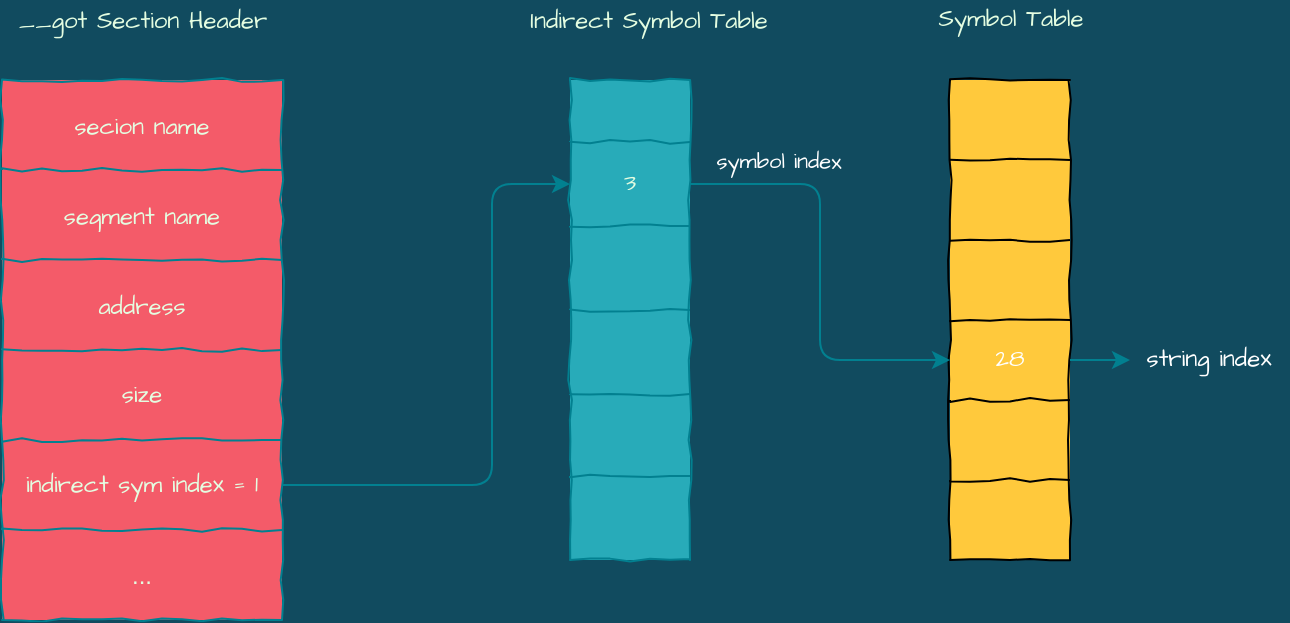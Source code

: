<mxfile version="14.1.2" type="github">
  <diagram id="vkNS-ux78XkrAzjE5yEm" name="Page-1">
    <mxGraphModel dx="786" dy="427" grid="1" gridSize="10" guides="1" tooltips="1" connect="1" arrows="1" fold="1" page="1" pageScale="1" pageWidth="827" pageHeight="1169" background="#114B5F" math="0" shadow="0">
      <root>
        <mxCell id="0" />
        <mxCell id="1" parent="0" />
        <mxCell id="_N30-8KWYY2U87UxxjHT-1" value="" style="shape=table;html=1;whiteSpace=wrap;startSize=0;container=1;collapsible=0;childLayout=tableLayout;fontFamily=Architects Daughter;fontSource=https%3A%2F%2Ffonts.googleapis.com%2Fcss%3Ffamily%3DArchitects%2BDaughter;comic=1;fillColor=#F45B69;strokeColor=#028090;fontColor=#E4FDE1;" parent="1" vertex="1">
          <mxGeometry x="132" y="90" width="140" height="270" as="geometry" />
        </mxCell>
        <mxCell id="_N30-8KWYY2U87UxxjHT-2" value="" style="shape=partialRectangle;html=1;whiteSpace=wrap;collapsible=0;dropTarget=0;pointerEvents=0;fillColor=none;top=0;left=0;bottom=0;right=0;points=[[0,0.5],[1,0.5]];portConstraint=eastwest;strokeColor=#028090;fontColor=#E4FDE1;" parent="_N30-8KWYY2U87UxxjHT-1" vertex="1">
          <mxGeometry width="140" height="45" as="geometry" />
        </mxCell>
        <mxCell id="_N30-8KWYY2U87UxxjHT-3" value="&lt;font face=&quot;Architects Daughter&quot; data-font-src=&quot;https://fonts.googleapis.com/css?family=Architects+Daughter&quot;&gt;secion name&lt;/font&gt;" style="shape=partialRectangle;html=1;whiteSpace=wrap;connectable=0;overflow=hidden;fillColor=none;top=0;left=0;bottom=0;right=0;strokeColor=#028090;fontColor=#E4FDE1;" parent="_N30-8KWYY2U87UxxjHT-2" vertex="1">
          <mxGeometry width="140" height="45" as="geometry" />
        </mxCell>
        <mxCell id="_N30-8KWYY2U87UxxjHT-4" value="" style="shape=partialRectangle;html=1;whiteSpace=wrap;collapsible=0;dropTarget=0;pointerEvents=0;fillColor=none;top=0;left=0;bottom=0;right=0;points=[[0,0.5],[1,0.5]];portConstraint=eastwest;strokeColor=#028090;fontColor=#E4FDE1;" parent="_N30-8KWYY2U87UxxjHT-1" vertex="1">
          <mxGeometry y="45" width="140" height="45" as="geometry" />
        </mxCell>
        <mxCell id="_N30-8KWYY2U87UxxjHT-5" value="&lt;font face=&quot;Architects Daughter&quot;&gt;segment name&lt;/font&gt;" style="shape=partialRectangle;html=1;whiteSpace=wrap;connectable=0;overflow=hidden;fillColor=none;top=0;left=0;bottom=0;right=0;strokeColor=#028090;fontColor=#E4FDE1;" parent="_N30-8KWYY2U87UxxjHT-4" vertex="1">
          <mxGeometry width="140" height="45" as="geometry" />
        </mxCell>
        <mxCell id="_N30-8KWYY2U87UxxjHT-6" value="" style="shape=partialRectangle;html=1;whiteSpace=wrap;collapsible=0;dropTarget=0;pointerEvents=0;fillColor=none;top=0;left=0;bottom=0;right=0;points=[[0,0.5],[1,0.5]];portConstraint=eastwest;strokeColor=#028090;fontColor=#E4FDE1;" parent="_N30-8KWYY2U87UxxjHT-1" vertex="1">
          <mxGeometry y="90" width="140" height="45" as="geometry" />
        </mxCell>
        <mxCell id="_N30-8KWYY2U87UxxjHT-7" value="&lt;font face=&quot;Architects Daughter&quot; data-font-src=&quot;https://fonts.googleapis.com/css?family=Architects+Daughter&quot;&gt;address&lt;/font&gt;" style="shape=partialRectangle;html=1;whiteSpace=wrap;connectable=0;overflow=hidden;fillColor=none;top=0;left=0;bottom=0;right=0;strokeColor=#028090;fontColor=#E4FDE1;" parent="_N30-8KWYY2U87UxxjHT-6" vertex="1">
          <mxGeometry width="140" height="45" as="geometry" />
        </mxCell>
        <mxCell id="_N30-8KWYY2U87UxxjHT-8" value="" style="shape=partialRectangle;html=1;whiteSpace=wrap;collapsible=0;dropTarget=0;pointerEvents=0;fillColor=none;top=0;left=0;bottom=0;right=0;points=[[0,0.5],[1,0.5]];portConstraint=eastwest;strokeColor=#028090;fontColor=#E4FDE1;" parent="_N30-8KWYY2U87UxxjHT-1" vertex="1">
          <mxGeometry y="135" width="140" height="45" as="geometry" />
        </mxCell>
        <mxCell id="_N30-8KWYY2U87UxxjHT-9" value="size" style="shape=partialRectangle;html=1;whiteSpace=wrap;connectable=0;overflow=hidden;fillColor=none;top=0;left=0;bottom=0;right=0;fontFamily=Architects Daughter;fontSource=https%3A%2F%2Ffonts.googleapis.com%2Fcss%3Ffamily%3DArchitects%2BDaughter;strokeColor=#028090;fontColor=#E4FDE1;" parent="_N30-8KWYY2U87UxxjHT-8" vertex="1">
          <mxGeometry width="140" height="45" as="geometry" />
        </mxCell>
        <mxCell id="_N30-8KWYY2U87UxxjHT-10" value="" style="shape=partialRectangle;html=1;whiteSpace=wrap;collapsible=0;dropTarget=0;pointerEvents=0;fillColor=none;top=0;left=0;bottom=0;right=0;points=[[0,0.5],[1,0.5]];portConstraint=eastwest;strokeColor=#028090;fontColor=#E4FDE1;" parent="_N30-8KWYY2U87UxxjHT-1" vertex="1">
          <mxGeometry y="180" width="140" height="45" as="geometry" />
        </mxCell>
        <mxCell id="_N30-8KWYY2U87UxxjHT-11" value="indirect sym index = 1" style="shape=partialRectangle;html=1;whiteSpace=wrap;connectable=0;overflow=hidden;fillColor=none;top=0;left=0;bottom=0;right=0;fontFamily=Architects Daughter;fontSource=https%3A%2F%2Ffonts.googleapis.com%2Fcss%3Ffamily%3DArchitects%2BDaughter;strokeColor=#028090;fontColor=#E4FDE1;" parent="_N30-8KWYY2U87UxxjHT-10" vertex="1">
          <mxGeometry width="140" height="45" as="geometry" />
        </mxCell>
        <mxCell id="_N30-8KWYY2U87UxxjHT-12" style="shape=partialRectangle;html=1;whiteSpace=wrap;collapsible=0;dropTarget=0;pointerEvents=0;fillColor=none;top=0;left=0;bottom=0;right=0;points=[[0,0.5],[1,0.5]];portConstraint=eastwest;strokeColor=#028090;fontColor=#E4FDE1;" parent="_N30-8KWYY2U87UxxjHT-1" vertex="1">
          <mxGeometry y="225" width="140" height="45" as="geometry" />
        </mxCell>
        <mxCell id="_N30-8KWYY2U87UxxjHT-13" value="..." style="shape=partialRectangle;html=1;whiteSpace=wrap;connectable=0;overflow=hidden;fillColor=none;top=0;left=0;bottom=0;right=0;strokeColor=#028090;fontColor=#E4FDE1;" parent="_N30-8KWYY2U87UxxjHT-12" vertex="1">
          <mxGeometry width="140" height="45" as="geometry" />
        </mxCell>
        <mxCell id="_N30-8KWYY2U87UxxjHT-15" value="&lt;font face=&quot;Architects Daughter&quot; data-font-src=&quot;https://fonts.googleapis.com/css?family=Architects+Daughter&quot;&gt;__got Section Header&lt;/font&gt;" style="text;html=1;align=center;verticalAlign=middle;resizable=0;points=[];autosize=1;fontColor=#E4FDE1;" parent="1" vertex="1">
          <mxGeometry x="132" y="50" width="140" height="20" as="geometry" />
        </mxCell>
        <mxCell id="PgL75ExUxGhHG7wn5KcB-3" value="" style="shape=table;html=1;whiteSpace=wrap;startSize=0;container=1;collapsible=0;childLayout=tableLayout;strokeColor=#028090;fontColor=#E4FDE1;comic=1;fillColor=#28ABB9;" parent="1" vertex="1">
          <mxGeometry x="416" y="90" width="60" height="240" as="geometry" />
        </mxCell>
        <mxCell id="PgL75ExUxGhHG7wn5KcB-4" value="" style="shape=partialRectangle;html=1;whiteSpace=wrap;collapsible=0;dropTarget=0;pointerEvents=0;fillColor=none;top=0;left=0;bottom=0;right=0;points=[[0,0.5],[1,0.5]];portConstraint=eastwest;strokeColor=#028090;fontColor=#E4FDE1;" parent="PgL75ExUxGhHG7wn5KcB-3" vertex="1">
          <mxGeometry width="60" height="31" as="geometry" />
        </mxCell>
        <mxCell id="PgL75ExUxGhHG7wn5KcB-5" value="" style="shape=partialRectangle;html=1;whiteSpace=wrap;connectable=0;overflow=hidden;fillColor=none;top=0;left=0;bottom=0;right=0;strokeColor=#028090;fontColor=#E4FDE1;" parent="PgL75ExUxGhHG7wn5KcB-4" vertex="1">
          <mxGeometry width="60" height="31" as="geometry" />
        </mxCell>
        <mxCell id="PgL75ExUxGhHG7wn5KcB-6" value="" style="shape=partialRectangle;html=1;whiteSpace=wrap;collapsible=0;dropTarget=0;pointerEvents=0;fillColor=none;top=0;left=0;bottom=0;right=0;points=[[0,0.5],[1,0.5]];portConstraint=eastwest;strokeColor=#028090;fontColor=#E4FDE1;" parent="PgL75ExUxGhHG7wn5KcB-3" vertex="1">
          <mxGeometry y="31" width="60" height="42" as="geometry" />
        </mxCell>
        <mxCell id="PgL75ExUxGhHG7wn5KcB-7" value="3" style="shape=partialRectangle;html=1;whiteSpace=wrap;connectable=0;overflow=hidden;fillColor=none;top=0;left=0;bottom=0;right=0;strokeColor=#028090;fontColor=#E4FDE1;fontFamily=Architects Daughter;fontSource=https%3A%2F%2Ffonts.googleapis.com%2Fcss%3Ffamily%3DArchitects%2BDaughter;" parent="PgL75ExUxGhHG7wn5KcB-6" vertex="1">
          <mxGeometry width="60" height="42" as="geometry" />
        </mxCell>
        <mxCell id="PgL75ExUxGhHG7wn5KcB-8" value="" style="shape=partialRectangle;html=1;whiteSpace=wrap;collapsible=0;dropTarget=0;pointerEvents=0;fillColor=none;top=0;left=0;bottom=0;right=0;points=[[0,0.5],[1,0.5]];portConstraint=eastwest;strokeColor=#028090;fontColor=#E4FDE1;" parent="PgL75ExUxGhHG7wn5KcB-3" vertex="1">
          <mxGeometry y="73" width="60" height="42" as="geometry" />
        </mxCell>
        <mxCell id="PgL75ExUxGhHG7wn5KcB-9" value="" style="shape=partialRectangle;html=1;whiteSpace=wrap;connectable=0;overflow=hidden;fillColor=none;top=0;left=0;bottom=0;right=0;strokeColor=#028090;fontColor=#E4FDE1;fontFamily=Architects Daughter;fontSource=https%3A%2F%2Ffonts.googleapis.com%2Fcss%3Ffamily%3DArchitects%2BDaughter;" parent="PgL75ExUxGhHG7wn5KcB-8" vertex="1">
          <mxGeometry width="60" height="42" as="geometry" />
        </mxCell>
        <mxCell id="PgL75ExUxGhHG7wn5KcB-10" value="" style="shape=partialRectangle;html=1;whiteSpace=wrap;collapsible=0;dropTarget=0;pointerEvents=0;fillColor=none;top=0;left=0;bottom=0;right=0;points=[[0,0.5],[1,0.5]];portConstraint=eastwest;strokeColor=#028090;fontColor=#E4FDE1;" parent="PgL75ExUxGhHG7wn5KcB-3" vertex="1">
          <mxGeometry y="115" width="60" height="42" as="geometry" />
        </mxCell>
        <mxCell id="PgL75ExUxGhHG7wn5KcB-11" value="" style="shape=partialRectangle;html=1;whiteSpace=wrap;connectable=0;overflow=hidden;fillColor=none;top=0;left=0;bottom=0;right=0;strokeColor=#028090;fontColor=#E4FDE1;" parent="PgL75ExUxGhHG7wn5KcB-10" vertex="1">
          <mxGeometry width="60" height="42" as="geometry" />
        </mxCell>
        <mxCell id="PgL75ExUxGhHG7wn5KcB-12" value="" style="shape=partialRectangle;html=1;whiteSpace=wrap;collapsible=0;dropTarget=0;pointerEvents=0;fillColor=none;top=0;left=0;bottom=0;right=0;points=[[0,0.5],[1,0.5]];portConstraint=eastwest;strokeColor=#028090;fontColor=#E4FDE1;" parent="PgL75ExUxGhHG7wn5KcB-3" vertex="1">
          <mxGeometry y="157" width="60" height="41" as="geometry" />
        </mxCell>
        <mxCell id="PgL75ExUxGhHG7wn5KcB-13" value="" style="shape=partialRectangle;html=1;whiteSpace=wrap;connectable=0;overflow=hidden;fillColor=none;top=0;left=0;bottom=0;right=0;strokeColor=#028090;fontColor=#E4FDE1;" parent="PgL75ExUxGhHG7wn5KcB-12" vertex="1">
          <mxGeometry width="60" height="41" as="geometry" />
        </mxCell>
        <mxCell id="PgL75ExUxGhHG7wn5KcB-14" value="" style="shape=partialRectangle;html=1;whiteSpace=wrap;collapsible=0;dropTarget=0;pointerEvents=0;fillColor=none;top=0;left=0;bottom=0;right=0;points=[[0,0.5],[1,0.5]];portConstraint=eastwest;strokeColor=#028090;fontColor=#E4FDE1;" parent="PgL75ExUxGhHG7wn5KcB-3" vertex="1">
          <mxGeometry y="198" width="60" height="42" as="geometry" />
        </mxCell>
        <mxCell id="PgL75ExUxGhHG7wn5KcB-15" value="" style="shape=partialRectangle;html=1;whiteSpace=wrap;connectable=0;overflow=hidden;fillColor=none;top=0;left=0;bottom=0;right=0;strokeColor=#028090;fontColor=#E4FDE1;" parent="PgL75ExUxGhHG7wn5KcB-14" vertex="1">
          <mxGeometry width="60" height="42" as="geometry" />
        </mxCell>
        <mxCell id="PgL75ExUxGhHG7wn5KcB-16" value="&lt;font face=&quot;Architects Daughter&quot; data-font-src=&quot;https://fonts.googleapis.com/css?family=Architects+Daughter&quot;&gt;Indirect Symbol Table&lt;/font&gt;" style="text;html=1;align=center;verticalAlign=middle;resizable=0;points=[];autosize=1;fontColor=#E4FDE1;" parent="1" vertex="1">
          <mxGeometry x="390" y="50" width="130" height="20" as="geometry" />
        </mxCell>
        <mxCell id="PgL75ExUxGhHG7wn5KcB-18" style="edgeStyle=orthogonalEdgeStyle;curved=0;rounded=1;sketch=0;orthogonalLoop=1;jettySize=auto;html=1;exitX=1;exitY=0.5;exitDx=0;exitDy=0;entryX=0;entryY=0.5;entryDx=0;entryDy=0;strokeColor=#028090;fillColor=#F45B69;fontColor=#E4FDE1;labelBackgroundColor=#114B5F;" parent="1" source="_N30-8KWYY2U87UxxjHT-10" target="PgL75ExUxGhHG7wn5KcB-6" edge="1">
          <mxGeometry relative="1" as="geometry">
            <Array as="points">
              <mxPoint x="377" y="293" />
              <mxPoint x="377" y="142" />
            </Array>
          </mxGeometry>
        </mxCell>
        <mxCell id="SXaTfZlzJ0FdpsnXMxrj-1" value="" style="shape=table;html=1;whiteSpace=wrap;startSize=0;container=1;collapsible=0;childLayout=tableLayout;comic=1;fontFamily=Architects Daughter;fontSource=https%3A%2F%2Ffonts.googleapis.com%2Fcss%3Ffamily%3DArchitects%2BDaughter;fillColor=#FFC93C;" vertex="1" parent="1">
          <mxGeometry x="606" y="90" width="60" height="240" as="geometry" />
        </mxCell>
        <mxCell id="SXaTfZlzJ0FdpsnXMxrj-2" value="" style="shape=partialRectangle;html=1;whiteSpace=wrap;collapsible=0;dropTarget=0;pointerEvents=0;fillColor=none;top=0;left=0;bottom=0;right=0;points=[[0,0.5],[1,0.5]];portConstraint=eastwest;" vertex="1" parent="SXaTfZlzJ0FdpsnXMxrj-1">
          <mxGeometry width="60" height="40" as="geometry" />
        </mxCell>
        <mxCell id="SXaTfZlzJ0FdpsnXMxrj-3" value="" style="shape=partialRectangle;html=1;whiteSpace=wrap;connectable=0;overflow=hidden;fillColor=none;top=0;left=0;bottom=0;right=0;" vertex="1" parent="SXaTfZlzJ0FdpsnXMxrj-2">
          <mxGeometry width="60" height="40" as="geometry" />
        </mxCell>
        <mxCell id="SXaTfZlzJ0FdpsnXMxrj-4" value="" style="shape=partialRectangle;html=1;whiteSpace=wrap;collapsible=0;dropTarget=0;pointerEvents=0;fillColor=none;top=0;left=0;bottom=0;right=0;points=[[0,0.5],[1,0.5]];portConstraint=eastwest;" vertex="1" parent="SXaTfZlzJ0FdpsnXMxrj-1">
          <mxGeometry y="40" width="60" height="40" as="geometry" />
        </mxCell>
        <mxCell id="SXaTfZlzJ0FdpsnXMxrj-5" value="" style="shape=partialRectangle;html=1;whiteSpace=wrap;connectable=0;overflow=hidden;fillColor=none;top=0;left=0;bottom=0;right=0;" vertex="1" parent="SXaTfZlzJ0FdpsnXMxrj-4">
          <mxGeometry width="60" height="40" as="geometry" />
        </mxCell>
        <mxCell id="SXaTfZlzJ0FdpsnXMxrj-6" value="" style="shape=partialRectangle;html=1;whiteSpace=wrap;collapsible=0;dropTarget=0;pointerEvents=0;fillColor=none;top=0;left=0;bottom=0;right=0;points=[[0,0.5],[1,0.5]];portConstraint=eastwest;" vertex="1" parent="SXaTfZlzJ0FdpsnXMxrj-1">
          <mxGeometry y="80" width="60" height="40" as="geometry" />
        </mxCell>
        <mxCell id="SXaTfZlzJ0FdpsnXMxrj-7" value="" style="shape=partialRectangle;html=1;whiteSpace=wrap;connectable=0;overflow=hidden;fillColor=none;top=0;left=0;bottom=0;right=0;fontFamily=Architects Daughter;fontSource=https%3A%2F%2Ffonts.googleapis.com%2Fcss%3Ffamily%3DArchitects%2BDaughter;" vertex="1" parent="SXaTfZlzJ0FdpsnXMxrj-6">
          <mxGeometry width="60" height="40" as="geometry" />
        </mxCell>
        <mxCell id="SXaTfZlzJ0FdpsnXMxrj-8" value="" style="shape=partialRectangle;html=1;whiteSpace=wrap;collapsible=0;dropTarget=0;pointerEvents=0;fillColor=none;top=0;left=0;bottom=0;right=0;points=[[0,0.5],[1,0.5]];portConstraint=eastwest;" vertex="1" parent="SXaTfZlzJ0FdpsnXMxrj-1">
          <mxGeometry y="120" width="60" height="40" as="geometry" />
        </mxCell>
        <mxCell id="SXaTfZlzJ0FdpsnXMxrj-9" value="28" style="shape=partialRectangle;html=1;whiteSpace=wrap;connectable=0;overflow=hidden;fillColor=none;top=0;left=0;bottom=0;right=0;fontFamily=Architects Daughter;fontSource=https%3A%2F%2Ffonts.googleapis.com%2Fcss%3Ffamily%3DArchitects%2BDaughter;fontColor=#FFFFFF;" vertex="1" parent="SXaTfZlzJ0FdpsnXMxrj-8">
          <mxGeometry width="60" height="40" as="geometry" />
        </mxCell>
        <mxCell id="SXaTfZlzJ0FdpsnXMxrj-10" value="" style="shape=partialRectangle;html=1;whiteSpace=wrap;collapsible=0;dropTarget=0;pointerEvents=0;fillColor=none;top=0;left=0;bottom=0;right=0;points=[[0,0.5],[1,0.5]];portConstraint=eastwest;" vertex="1" parent="SXaTfZlzJ0FdpsnXMxrj-1">
          <mxGeometry y="160" width="60" height="40" as="geometry" />
        </mxCell>
        <mxCell id="SXaTfZlzJ0FdpsnXMxrj-11" value="" style="shape=partialRectangle;html=1;whiteSpace=wrap;connectable=0;overflow=hidden;fillColor=none;top=0;left=0;bottom=0;right=0;" vertex="1" parent="SXaTfZlzJ0FdpsnXMxrj-10">
          <mxGeometry width="60" height="40" as="geometry" />
        </mxCell>
        <mxCell id="SXaTfZlzJ0FdpsnXMxrj-12" value="" style="shape=partialRectangle;html=1;whiteSpace=wrap;collapsible=0;dropTarget=0;pointerEvents=0;fillColor=none;top=0;left=0;bottom=0;right=0;points=[[0,0.5],[1,0.5]];portConstraint=eastwest;" vertex="1" parent="SXaTfZlzJ0FdpsnXMxrj-1">
          <mxGeometry y="200" width="60" height="40" as="geometry" />
        </mxCell>
        <mxCell id="SXaTfZlzJ0FdpsnXMxrj-13" value="" style="shape=partialRectangle;html=1;whiteSpace=wrap;connectable=0;overflow=hidden;fillColor=none;top=0;left=0;bottom=0;right=0;" vertex="1" parent="SXaTfZlzJ0FdpsnXMxrj-12">
          <mxGeometry width="60" height="40" as="geometry" />
        </mxCell>
        <mxCell id="SXaTfZlzJ0FdpsnXMxrj-14" style="edgeStyle=orthogonalEdgeStyle;curved=0;rounded=1;sketch=0;orthogonalLoop=1;jettySize=auto;html=1;entryX=0;entryY=0.5;entryDx=0;entryDy=0;strokeColor=#028090;fillColor=#F45B69;fontColor=#E4FDE1;" edge="1" parent="1" source="PgL75ExUxGhHG7wn5KcB-6" target="SXaTfZlzJ0FdpsnXMxrj-8">
          <mxGeometry relative="1" as="geometry" />
        </mxCell>
        <mxCell id="SXaTfZlzJ0FdpsnXMxrj-25" value="symbol index" style="edgeLabel;html=1;align=center;verticalAlign=middle;resizable=0;points=[];fontFamily=Architects Daughter;fontColor=#FFFFFF;labelBackgroundColor=none;" vertex="1" connectable="0" parent="SXaTfZlzJ0FdpsnXMxrj-14">
          <mxGeometry x="-0.658" y="1" relative="1" as="geometry">
            <mxPoint x="6" y="-11" as="offset" />
          </mxGeometry>
        </mxCell>
        <mxCell id="SXaTfZlzJ0FdpsnXMxrj-15" value="Symbol Table" style="text;html=1;align=center;verticalAlign=middle;resizable=0;points=[];autosize=1;fontFamily=Architects Daughter;fontColor=#E4FDE1;" vertex="1" parent="1">
          <mxGeometry x="591" y="50" width="90" height="20" as="geometry" />
        </mxCell>
        <mxCell id="SXaTfZlzJ0FdpsnXMxrj-21" value="string index" style="text;html=1;align=center;verticalAlign=middle;resizable=0;points=[];autosize=1;fontFamily=Architects Daughter;fontColor=#FFFFFF;" vertex="1" parent="1">
          <mxGeometry x="695" y="220" width="80" height="20" as="geometry" />
        </mxCell>
        <mxCell id="SXaTfZlzJ0FdpsnXMxrj-22" style="edgeStyle=orthogonalEdgeStyle;curved=0;rounded=1;sketch=0;orthogonalLoop=1;jettySize=auto;html=1;strokeColor=#028090;fillColor=#F45B69;fontFamily=Architects Daughter;fontSource=https%3A%2F%2Ffonts.googleapis.com%2Fcss%3Ffamily%3DArchitects%2BDaughter;fontColor=#FFFFFF;" edge="1" parent="1" source="SXaTfZlzJ0FdpsnXMxrj-8">
          <mxGeometry relative="1" as="geometry">
            <mxPoint x="696" y="230" as="targetPoint" />
            <mxPoint x="632" y="230" as="sourcePoint" />
          </mxGeometry>
        </mxCell>
      </root>
    </mxGraphModel>
  </diagram>
</mxfile>
